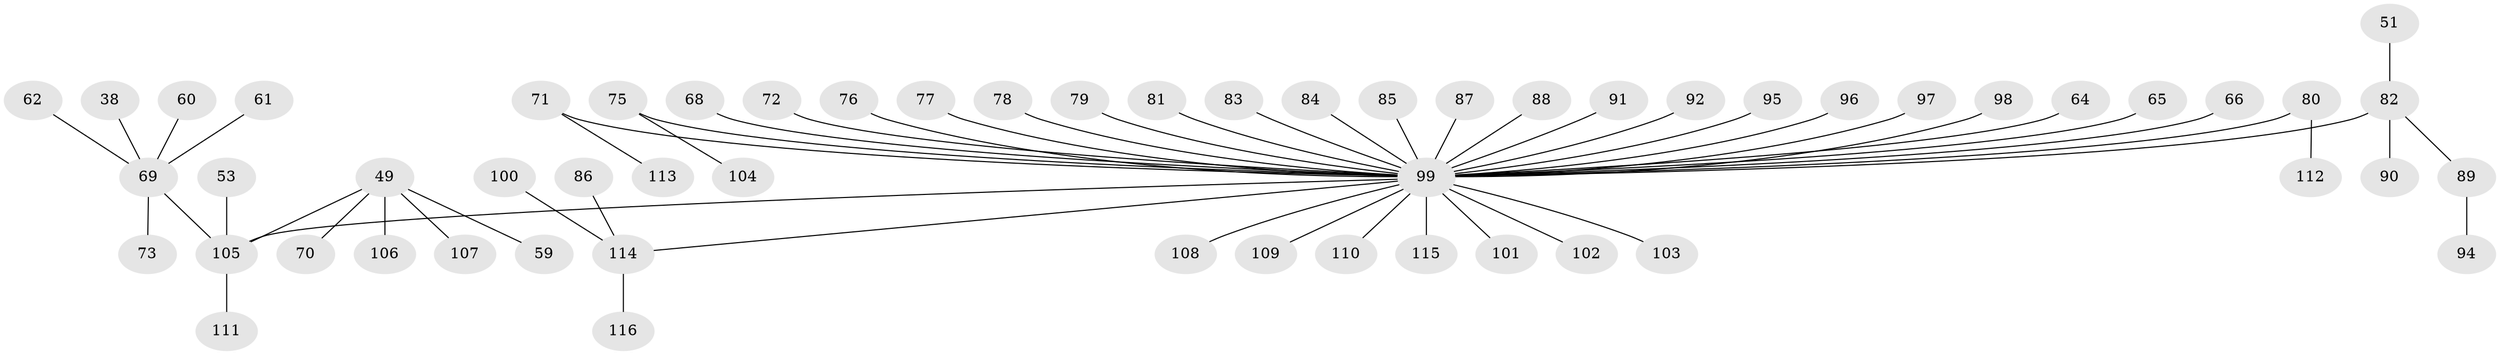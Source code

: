 // original degree distribution, {5: 0.02586206896551724, 6: 0.034482758620689655, 4: 0.07758620689655173, 3: 0.11206896551724138, 7: 0.008620689655172414, 2: 0.21551724137931033, 1: 0.5258620689655172}
// Generated by graph-tools (version 1.1) at 2025/40/03/09/25 04:40:57]
// undirected, 58 vertices, 57 edges
graph export_dot {
graph [start="1"]
  node [color=gray90,style=filled];
  38;
  49 [super="+37"];
  51;
  53;
  59;
  60;
  61;
  62;
  64;
  65;
  66;
  68;
  69 [super="+20+17+47"];
  70;
  71;
  72;
  73;
  75;
  76;
  77;
  78;
  79;
  80;
  81;
  82 [super="+40"];
  83;
  84;
  85;
  86;
  87;
  88;
  89;
  90;
  91;
  92;
  94;
  95;
  96;
  97 [super="+93"];
  98;
  99 [super="+3+12+48+9+14+28+30+29+19+34+26+35+54+31+41+43+36+55+57+52+63+67+56+74+58+46+50"];
  100;
  101;
  102;
  103;
  104;
  105 [super="+7+25+27"];
  106;
  107;
  108;
  109;
  110;
  111;
  112;
  113;
  114 [super="+42"];
  115;
  116;
  38 -- 69;
  49 -- 59;
  49 -- 70;
  49 -- 105;
  49 -- 106;
  49 -- 107;
  51 -- 82;
  53 -- 105;
  60 -- 69;
  61 -- 69;
  62 -- 69;
  64 -- 99;
  65 -- 99;
  66 -- 99;
  68 -- 99;
  69 -- 105;
  69 -- 73;
  71 -- 113;
  71 -- 99;
  72 -- 99;
  75 -- 104;
  75 -- 99;
  76 -- 99;
  77 -- 99;
  78 -- 99;
  79 -- 99;
  80 -- 112;
  80 -- 99;
  81 -- 99;
  82 -- 89;
  82 -- 90;
  82 -- 99;
  83 -- 99;
  84 -- 99;
  85 -- 99;
  86 -- 114;
  87 -- 99;
  88 -- 99;
  89 -- 94;
  91 -- 99;
  92 -- 99;
  95 -- 99;
  96 -- 99;
  97 -- 99 [weight=2];
  98 -- 99;
  99 -- 108;
  99 -- 109;
  99 -- 105;
  99 -- 110;
  99 -- 115;
  99 -- 114;
  99 -- 101;
  99 -- 103;
  99 -- 102;
  100 -- 114;
  105 -- 111;
  114 -- 116;
}
